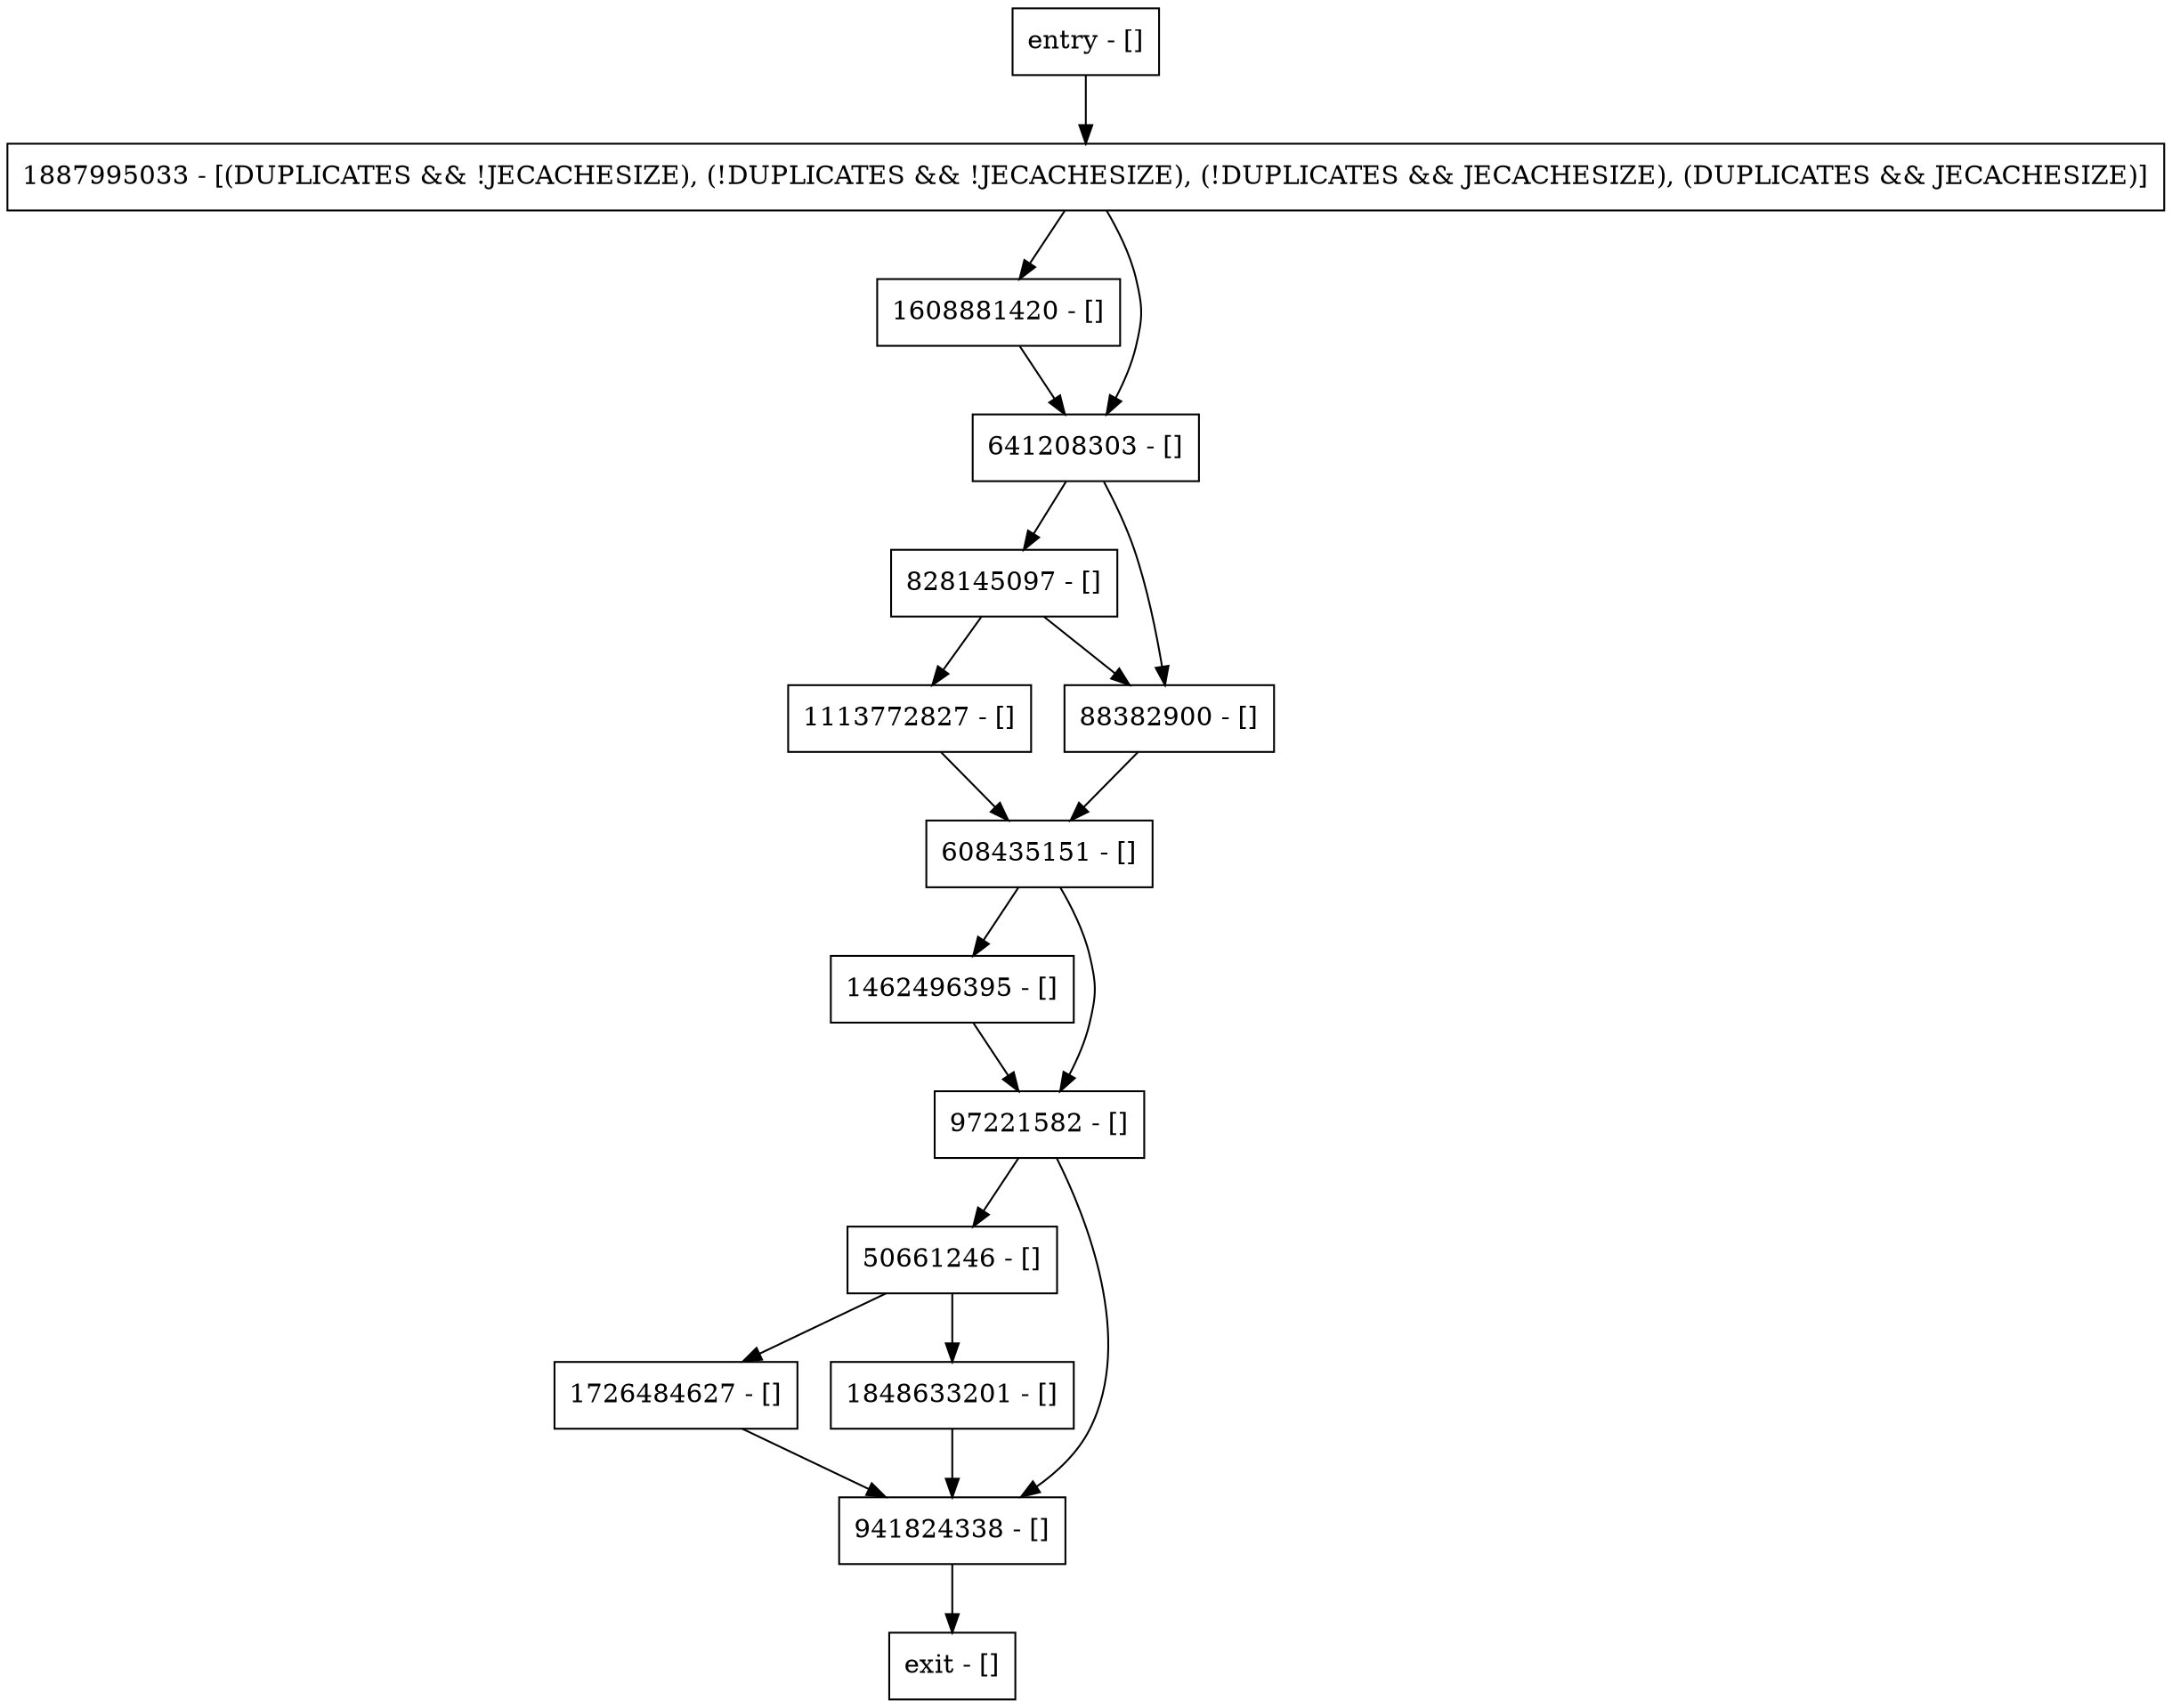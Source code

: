 digraph setConfigProperties {
node [shape=record];
1608881420 [label="1608881420 - []"];
641208303 [label="641208303 - []"];
50661246 [label="50661246 - []"];
1726484627 [label="1726484627 - []"];
1848633201 [label="1848633201 - []"];
941824338 [label="941824338 - []"];
entry [label="entry - []"];
exit [label="exit - []"];
1113772827 [label="1113772827 - []"];
828145097 [label="828145097 - []"];
1462496395 [label="1462496395 - []"];
608435151 [label="608435151 - []"];
1887995033 [label="1887995033 - [(DUPLICATES && !JECACHESIZE), (!DUPLICATES && !JECACHESIZE), (!DUPLICATES && JECACHESIZE), (DUPLICATES && JECACHESIZE)]"];
88382900 [label="88382900 - []"];
97221582 [label="97221582 - []"];
entry;
exit;
1608881420 -> 641208303;
641208303 -> 828145097;
641208303 -> 88382900;
50661246 -> 1726484627;
50661246 -> 1848633201;
1726484627 -> 941824338;
1848633201 -> 941824338;
941824338 -> exit;
entry -> 1887995033;
1113772827 -> 608435151;
828145097 -> 1113772827;
828145097 -> 88382900;
1462496395 -> 97221582;
608435151 -> 1462496395;
608435151 -> 97221582;
1887995033 -> 1608881420;
1887995033 -> 641208303;
88382900 -> 608435151;
97221582 -> 50661246;
97221582 -> 941824338;
}
